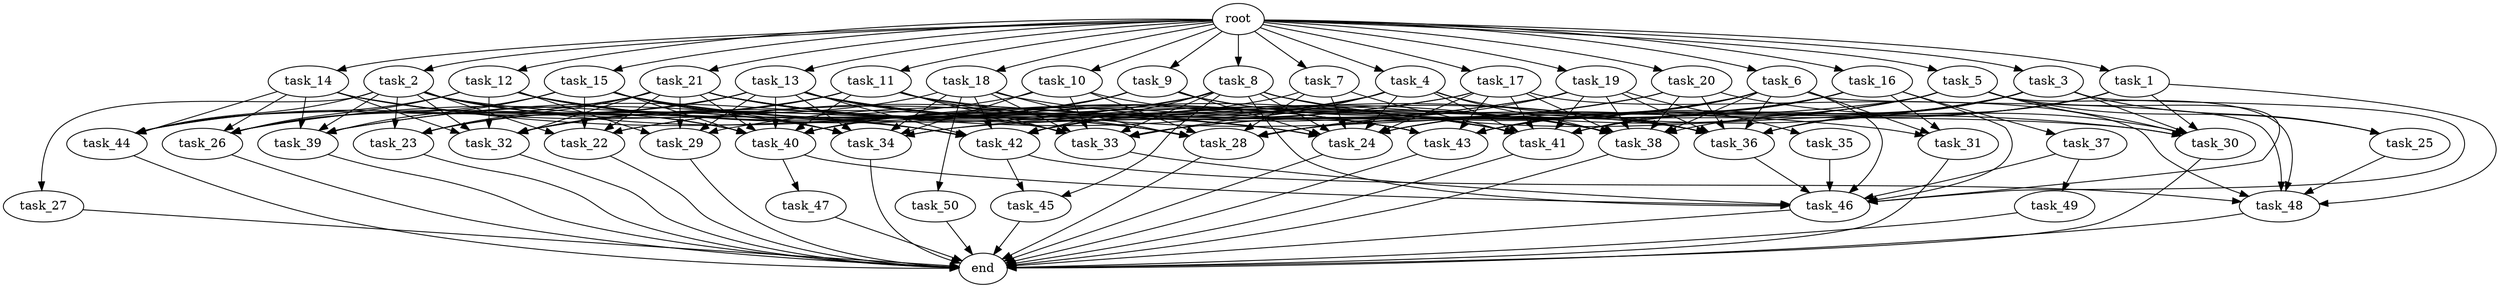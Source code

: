 digraph G {
  task_9 [size="6.554598e+10"];
  task_17 [size="8.215322e+10"];
  task_28 [size="2.438982e+10"];
  task_7 [size="1.132532e+10"];
  task_18 [size="6.863736e+10"];
  task_45 [size="4.400053e+10"];
  task_12 [size="9.876404e+10"];
  task_10 [size="2.524351e+10"];
  task_44 [size="3.985178e+10"];
  task_35 [size="5.136233e+10"];
  task_27 [size="2.124699e+09"];
  task_34 [size="3.422755e+10"];
  task_30 [size="1.155415e+10"];
  task_20 [size="3.867589e+10"];
  task_40 [size="6.237139e+10"];
  task_14 [size="5.666153e+10"];
  task_24 [size="2.214570e+10"];
  task_42 [size="6.724349e+10"];
  task_43 [size="5.773210e+09"];
  task_32 [size="3.505220e+10"];
  task_33 [size="9.083922e+10"];
  task_49 [size="3.284776e+10"];
  task_16 [size="4.942975e+10"];
  task_11 [size="6.315814e+10"];
  task_23 [size="6.718515e+10"];
  task_41 [size="3.265102e+10"];
  task_21 [size="7.966942e+10"];
  task_26 [size="7.362648e+10"];
  task_19 [size="3.124852e+10"];
  task_37 [size="1.707901e+10"];
  task_2 [size="6.616417e+10"];
  task_50 [size="7.228769e+10"];
  task_47 [size="8.347232e+10"];
  task_13 [size="6.883621e+10"];
  task_8 [size="2.402529e+09"];
  task_5 [size="8.603373e+10"];
  task_29 [size="5.223138e+10"];
  task_6 [size="8.777336e+10"];
  task_36 [size="1.113360e+09"];
  task_22 [size="6.545615e+10"];
  root [size="0.000000e+00"];
  task_38 [size="3.482647e+10"];
  task_15 [size="9.433048e+09"];
  task_3 [size="9.960769e+10"];
  task_39 [size="4.406450e+10"];
  task_4 [size="9.609030e+10"];
  task_31 [size="4.451157e+10"];
  task_25 [size="8.212335e+10"];
  task_1 [size="5.047193e+10"];
  end [size="0.000000e+00"];
  task_48 [size="7.483337e+09"];
  task_46 [size="5.614598e+10"];

  task_9 -> task_40 [size="6.237139e+07"];
  task_9 -> task_32 [size="3.894689e+07"];
  task_9 -> task_24 [size="2.214570e+07"];
  task_9 -> task_26 [size="1.227108e+08"];
  task_9 -> task_38 [size="3.482647e+07"];
  task_9 -> task_36 [size="1.113360e+06"];
  task_17 -> task_41 [size="2.968274e+07"];
  task_17 -> task_43 [size="6.414678e+06"];
  task_17 -> task_48 [size="1.247223e+07"];
  task_17 -> task_24 [size="2.214570e+07"];
  task_17 -> task_22 [size="1.309123e+08"];
  task_17 -> task_38 [size="3.482647e+07"];
  task_17 -> task_29 [size="1.305784e+08"];
  task_28 -> end [size="1.000000e-12"];
  task_7 -> task_41 [size="2.968274e+07"];
  task_7 -> task_28 [size="2.438982e+07"];
  task_7 -> task_40 [size="6.237139e+07"];
  task_7 -> task_24 [size="2.214570e+07"];
  task_18 -> task_50 [size="7.228769e+08"];
  task_18 -> task_28 [size="2.438982e+07"];
  task_18 -> task_32 [size="3.894689e+07"];
  task_18 -> task_33 [size="1.009325e+08"];
  task_18 -> task_38 [size="3.482647e+07"];
  task_18 -> task_34 [size="4.278444e+07"];
  task_18 -> task_42 [size="7.471498e+07"];
  task_45 -> end [size="1.000000e-12"];
  task_12 -> task_41 [size="2.968274e+07"];
  task_12 -> task_43 [size="6.414678e+06"];
  task_12 -> task_44 [size="7.970356e+07"];
  task_12 -> task_26 [size="1.227108e+08"];
  task_12 -> task_32 [size="3.894689e+07"];
  task_12 -> task_29 [size="1.305784e+08"];
  task_12 -> task_34 [size="4.278444e+07"];
  task_12 -> task_42 [size="7.471498e+07"];
  task_10 -> task_41 [size="2.968274e+07"];
  task_10 -> task_28 [size="2.438982e+07"];
  task_10 -> task_32 [size="3.894689e+07"];
  task_10 -> task_33 [size="1.009325e+08"];
  task_10 -> task_34 [size="4.278444e+07"];
  task_44 -> end [size="1.000000e-12"];
  task_35 -> task_46 [size="5.614598e+07"];
  task_27 -> end [size="1.000000e-12"];
  task_34 -> end [size="1.000000e-12"];
  task_30 -> end [size="1.000000e-12"];
  task_20 -> task_38 [size="3.482647e+07"];
  task_20 -> task_36 [size="1.113360e+06"];
  task_20 -> task_33 [size="1.009325e+08"];
  task_20 -> task_30 [size="1.925692e+07"];
  task_20 -> task_34 [size="4.278444e+07"];
  task_40 -> task_47 [size="8.347232e+08"];
  task_40 -> task_46 [size="5.614598e+07"];
  task_14 -> task_34 [size="4.278444e+07"];
  task_14 -> task_40 [size="6.237139e+07"];
  task_14 -> task_44 [size="7.970356e+07"];
  task_14 -> task_24 [size="2.214570e+07"];
  task_14 -> task_26 [size="1.227108e+08"];
  task_14 -> task_32 [size="3.894689e+07"];
  task_14 -> task_39 [size="8.812899e+07"];
  task_14 -> task_42 [size="7.471498e+07"];
  task_24 -> end [size="1.000000e-12"];
  task_42 -> task_48 [size="1.247223e+07"];
  task_42 -> task_45 [size="2.200027e+08"];
  task_43 -> end [size="1.000000e-12"];
  task_32 -> end [size="1.000000e-12"];
  task_33 -> task_46 [size="5.614598e+07"];
  task_49 -> end [size="1.000000e-12"];
  task_16 -> task_41 [size="2.968274e+07"];
  task_16 -> task_28 [size="2.438982e+07"];
  task_16 -> task_24 [size="2.214570e+07"];
  task_16 -> task_31 [size="1.483719e+08"];
  task_16 -> task_37 [size="1.707901e+08"];
  task_16 -> task_46 [size="5.614598e+07"];
  task_11 -> task_23 [size="1.679629e+08"];
  task_11 -> task_31 [size="1.483719e+08"];
  task_11 -> task_32 [size="3.894689e+07"];
  task_11 -> task_33 [size="1.009325e+08"];
  task_11 -> task_26 [size="1.227108e+08"];
  task_11 -> task_28 [size="2.438982e+07"];
  task_11 -> task_30 [size="1.925692e+07"];
  task_11 -> task_40 [size="6.237139e+07"];
  task_23 -> end [size="1.000000e-12"];
  task_41 -> end [size="1.000000e-12"];
  task_21 -> task_23 [size="1.679629e+08"];
  task_21 -> task_41 [size="2.968274e+07"];
  task_21 -> task_28 [size="2.438982e+07"];
  task_21 -> task_36 [size="1.113360e+06"];
  task_21 -> task_22 [size="1.309123e+08"];
  task_21 -> task_38 [size="3.482647e+07"];
  task_21 -> task_40 [size="6.237139e+07"];
  task_21 -> task_43 [size="6.414678e+06"];
  task_21 -> task_32 [size="3.894689e+07"];
  task_21 -> task_26 [size="1.227108e+08"];
  task_21 -> task_44 [size="7.970356e+07"];
  task_21 -> task_29 [size="1.305784e+08"];
  task_26 -> end [size="1.000000e-12"];
  task_19 -> task_41 [size="2.968274e+07"];
  task_19 -> task_28 [size="2.438982e+07"];
  task_19 -> task_22 [size="1.309123e+08"];
  task_19 -> task_35 [size="5.136233e+08"];
  task_19 -> task_38 [size="3.482647e+07"];
  task_19 -> task_36 [size="1.113360e+06"];
  task_19 -> task_40 [size="6.237139e+07"];
  task_37 -> task_46 [size="5.614598e+07"];
  task_37 -> task_49 [size="3.284776e+08"];
  task_2 -> task_23 [size="1.679629e+08"];
  task_2 -> task_40 [size="6.237139e+07"];
  task_2 -> task_27 [size="2.124699e+07"];
  task_2 -> task_32 [size="3.894689e+07"];
  task_2 -> task_33 [size="1.009325e+08"];
  task_2 -> task_22 [size="1.309123e+08"];
  task_2 -> task_44 [size="7.970356e+07"];
  task_2 -> task_36 [size="1.113360e+06"];
  task_2 -> task_43 [size="6.414678e+06"];
  task_2 -> task_39 [size="8.812899e+07"];
  task_50 -> end [size="1.000000e-12"];
  task_47 -> end [size="1.000000e-12"];
  task_13 -> task_23 [size="1.679629e+08"];
  task_13 -> task_41 [size="2.968274e+07"];
  task_13 -> task_40 [size="6.237139e+07"];
  task_13 -> task_29 [size="1.305784e+08"];
  task_13 -> task_44 [size="7.970356e+07"];
  task_13 -> task_33 [size="1.009325e+08"];
  task_13 -> task_24 [size="2.214570e+07"];
  task_13 -> task_36 [size="1.113360e+06"];
  task_13 -> task_34 [size="4.278444e+07"];
  task_13 -> task_42 [size="7.471498e+07"];
  task_8 -> task_40 [size="6.237139e+07"];
  task_8 -> task_32 [size="3.894689e+07"];
  task_8 -> task_33 [size="1.009325e+08"];
  task_8 -> task_24 [size="2.214570e+07"];
  task_8 -> task_39 [size="8.812899e+07"];
  task_8 -> task_38 [size="3.482647e+07"];
  task_8 -> task_42 [size="7.471498e+07"];
  task_8 -> task_45 [size="2.200027e+08"];
  task_8 -> task_30 [size="1.925692e+07"];
  task_8 -> task_46 [size="5.614598e+07"];
  task_5 -> task_43 [size="6.414678e+06"];
  task_5 -> task_48 [size="1.247223e+07"];
  task_5 -> task_24 [size="2.214570e+07"];
  task_5 -> task_25 [size="4.106167e+08"];
  task_5 -> task_42 [size="7.471498e+07"];
  task_5 -> task_46 [size="5.614598e+07"];
  task_5 -> task_30 [size="1.925692e+07"];
  task_5 -> task_34 [size="4.278444e+07"];
  task_29 -> end [size="1.000000e-12"];
  task_6 -> task_28 [size="2.438982e+07"];
  task_6 -> task_48 [size="1.247223e+07"];
  task_6 -> task_33 [size="1.009325e+08"];
  task_6 -> task_24 [size="2.214570e+07"];
  task_6 -> task_42 [size="7.471498e+07"];
  task_6 -> task_31 [size="1.483719e+08"];
  task_6 -> task_38 [size="3.482647e+07"];
  task_6 -> task_36 [size="1.113360e+06"];
  task_6 -> task_43 [size="6.414678e+06"];
  task_6 -> task_46 [size="5.614598e+07"];
  task_36 -> task_46 [size="5.614598e+07"];
  task_22 -> end [size="1.000000e-12"];
  root -> task_8 [size="1.000000e-12"];
  root -> task_9 [size="1.000000e-12"];
  root -> task_1 [size="1.000000e-12"];
  root -> task_7 [size="1.000000e-12"];
  root -> task_14 [size="1.000000e-12"];
  root -> task_19 [size="1.000000e-12"];
  root -> task_17 [size="1.000000e-12"];
  root -> task_18 [size="1.000000e-12"];
  root -> task_3 [size="1.000000e-12"];
  root -> task_11 [size="1.000000e-12"];
  root -> task_12 [size="1.000000e-12"];
  root -> task_4 [size="1.000000e-12"];
  root -> task_10 [size="1.000000e-12"];
  root -> task_13 [size="1.000000e-12"];
  root -> task_5 [size="1.000000e-12"];
  root -> task_15 [size="1.000000e-12"];
  root -> task_21 [size="1.000000e-12"];
  root -> task_2 [size="1.000000e-12"];
  root -> task_16 [size="1.000000e-12"];
  root -> task_6 [size="1.000000e-12"];
  root -> task_20 [size="1.000000e-12"];
  task_38 -> end [size="1.000000e-12"];
  task_15 -> task_34 [size="4.278444e+07"];
  task_15 -> task_40 [size="6.237139e+07"];
  task_15 -> task_43 [size="6.414678e+06"];
  task_15 -> task_26 [size="1.227108e+08"];
  task_15 -> task_22 [size="1.309123e+08"];
  task_15 -> task_28 [size="2.438982e+07"];
  task_15 -> task_39 [size="8.812899e+07"];
  task_15 -> task_42 [size="7.471498e+07"];
  task_3 -> task_41 [size="2.968274e+07"];
  task_3 -> task_28 [size="2.438982e+07"];
  task_3 -> task_25 [size="4.106167e+08"];
  task_3 -> task_38 [size="3.482647e+07"];
  task_3 -> task_36 [size="1.113360e+06"];
  task_3 -> task_43 [size="6.414678e+06"];
  task_3 -> task_30 [size="1.925692e+07"];
  task_3 -> task_46 [size="5.614598e+07"];
  task_39 -> end [size="1.000000e-12"];
  task_4 -> task_41 [size="2.968274e+07"];
  task_4 -> task_33 [size="1.009325e+08"];
  task_4 -> task_24 [size="2.214570e+07"];
  task_4 -> task_38 [size="3.482647e+07"];
  task_4 -> task_36 [size="1.113360e+06"];
  task_4 -> task_39 [size="8.812899e+07"];
  task_4 -> task_42 [size="7.471498e+07"];
  task_31 -> end [size="1.000000e-12"];
  task_25 -> task_48 [size="1.247223e+07"];
  task_1 -> task_41 [size="2.968274e+07"];
  task_1 -> task_43 [size="6.414678e+06"];
  task_1 -> task_36 [size="1.113360e+06"];
  task_1 -> task_48 [size="1.247223e+07"];
  task_1 -> task_30 [size="1.925692e+07"];
  task_48 -> end [size="1.000000e-12"];
  task_46 -> end [size="1.000000e-12"];
}
